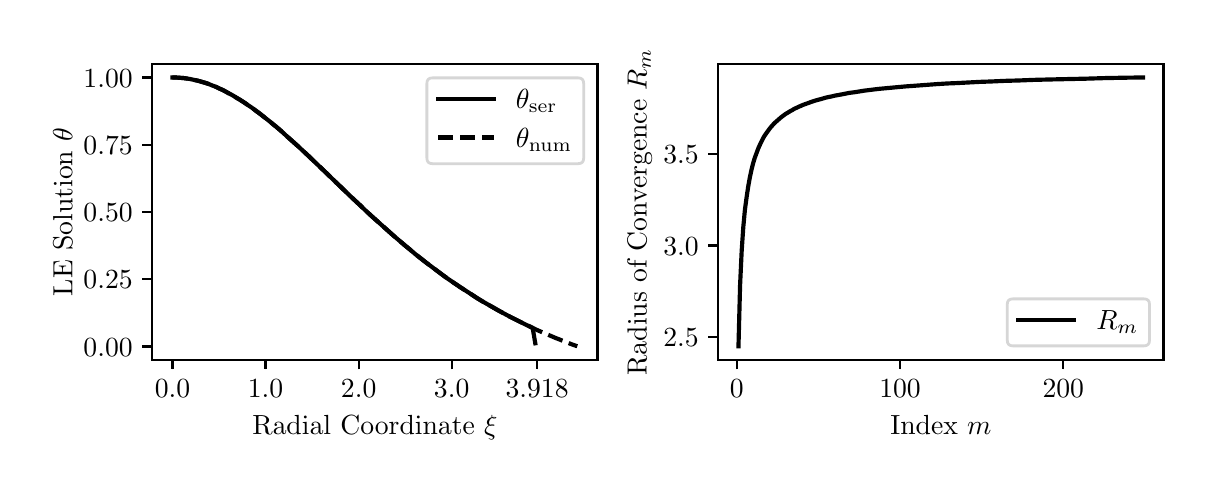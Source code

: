 \begingroup%
\makeatletter%
\begin{pgfpicture}%
\pgfpathrectangle{\pgfpointorigin}{\pgfqpoint{5.779in}{2.16in}}%
\pgfusepath{use as bounding box, clip}%
\begin{pgfscope}%
\pgfsetbuttcap%
\pgfsetmiterjoin%
\definecolor{currentfill}{rgb}{1.0,1.0,1.0}%
\pgfsetfillcolor{currentfill}%
\pgfsetlinewidth{0.0pt}%
\definecolor{currentstroke}{rgb}{1.0,1.0,1.0}%
\pgfsetstrokecolor{currentstroke}%
\pgfsetdash{}{0pt}%
\pgfpathmoveto{\pgfqpoint{0.0in}{-0.0in}}%
\pgfpathlineto{\pgfqpoint{5.779in}{-0.0in}}%
\pgfpathlineto{\pgfqpoint{5.779in}{2.16in}}%
\pgfpathlineto{\pgfqpoint{0.0in}{2.16in}}%
\pgfpathclose%
\pgfusepath{fill}%
\end{pgfscope}%
\begin{pgfscope}%
\pgfsetbuttcap%
\pgfsetmiterjoin%
\definecolor{currentfill}{rgb}{1.0,1.0,1.0}%
\pgfsetfillcolor{currentfill}%
\pgfsetlinewidth{0.0pt}%
\definecolor{currentstroke}{rgb}{0.0,0.0,0.0}%
\pgfsetstrokecolor{currentstroke}%
\pgfsetstrokeopacity{0.0}%
\pgfsetdash{}{0pt}%
\pgfpathmoveto{\pgfqpoint{0.623in}{0.5in}}%
\pgfpathlineto{\pgfqpoint{2.849in}{0.5in}}%
\pgfpathlineto{\pgfqpoint{2.849in}{1.978in}}%
\pgfpathlineto{\pgfqpoint{0.623in}{1.978in}}%
\pgfpathclose%
\pgfusepath{fill}%
\end{pgfscope}%
\begin{pgfscope}%
\pgfsetbuttcap%
\pgfsetroundjoin%
\definecolor{currentfill}{rgb}{0.0,0.0,0.0}%
\pgfsetfillcolor{currentfill}%
\pgfsetlinewidth{0.803pt}%
\definecolor{currentstroke}{rgb}{0.0,0.0,0.0}%
\pgfsetstrokecolor{currentstroke}%
\pgfsetdash{}{0pt}%
\pgfsys@defobject{currentmarker}{\pgfqpoint{0.0in}{-0.049in}}{\pgfqpoint{0.0in}{0.0in}}{%
\pgfpathmoveto{\pgfqpoint{0.0in}{0.0in}}%
\pgfpathlineto{\pgfqpoint{0.0in}{-0.049in}}%
\pgfusepath{stroke,fill}%
}%
\begin{pgfscope}%
\pgfsys@transformshift{0.724in}{0.5in}%
\pgfsys@useobject{currentmarker}{}%
\end{pgfscope}%
\end{pgfscope}%
\begin{pgfscope}%
\definecolor{textcolor}{rgb}{0.0,0.0,0.0}%
\pgfsetstrokecolor{textcolor}%
\pgfsetfillcolor{textcolor}%
\pgftext[x=0.724in,y=0.402in,,top]{\color{textcolor}\rmfamily\fontsize{10.0}{12.0}\selectfont 0.0}%
\end{pgfscope}%
\begin{pgfscope}%
\pgfsetbuttcap%
\pgfsetroundjoin%
\definecolor{currentfill}{rgb}{0.0,0.0,0.0}%
\pgfsetfillcolor{currentfill}%
\pgfsetlinewidth{0.803pt}%
\definecolor{currentstroke}{rgb}{0.0,0.0,0.0}%
\pgfsetstrokecolor{currentstroke}%
\pgfsetdash{}{0pt}%
\pgfsys@defobject{currentmarker}{\pgfqpoint{0.0in}{-0.049in}}{\pgfqpoint{0.0in}{0.0in}}{%
\pgfpathmoveto{\pgfqpoint{0.0in}{0.0in}}%
\pgfpathlineto{\pgfqpoint{0.0in}{-0.049in}}%
\pgfusepath{stroke,fill}%
}%
\begin{pgfscope}%
\pgfsys@transformshift{1.189in}{0.5in}%
\pgfsys@useobject{currentmarker}{}%
\end{pgfscope}%
\end{pgfscope}%
\begin{pgfscope}%
\definecolor{textcolor}{rgb}{0.0,0.0,0.0}%
\pgfsetstrokecolor{textcolor}%
\pgfsetfillcolor{textcolor}%
\pgftext[x=1.189in,y=0.402in,,top]{\color{textcolor}\rmfamily\fontsize{10.0}{12.0}\selectfont 1.0}%
\end{pgfscope}%
\begin{pgfscope}%
\pgfsetbuttcap%
\pgfsetroundjoin%
\definecolor{currentfill}{rgb}{0.0,0.0,0.0}%
\pgfsetfillcolor{currentfill}%
\pgfsetlinewidth{0.803pt}%
\definecolor{currentstroke}{rgb}{0.0,0.0,0.0}%
\pgfsetstrokecolor{currentstroke}%
\pgfsetdash{}{0pt}%
\pgfsys@defobject{currentmarker}{\pgfqpoint{0.0in}{-0.049in}}{\pgfqpoint{0.0in}{0.0in}}{%
\pgfpathmoveto{\pgfqpoint{0.0in}{0.0in}}%
\pgfpathlineto{\pgfqpoint{0.0in}{-0.049in}}%
\pgfusepath{stroke,fill}%
}%
\begin{pgfscope}%
\pgfsys@transformshift{1.655in}{0.5in}%
\pgfsys@useobject{currentmarker}{}%
\end{pgfscope}%
\end{pgfscope}%
\begin{pgfscope}%
\definecolor{textcolor}{rgb}{0.0,0.0,0.0}%
\pgfsetstrokecolor{textcolor}%
\pgfsetfillcolor{textcolor}%
\pgftext[x=1.655in,y=0.402in,,top]{\color{textcolor}\rmfamily\fontsize{10.0}{12.0}\selectfont 2.0}%
\end{pgfscope}%
\begin{pgfscope}%
\pgfsetbuttcap%
\pgfsetroundjoin%
\definecolor{currentfill}{rgb}{0.0,0.0,0.0}%
\pgfsetfillcolor{currentfill}%
\pgfsetlinewidth{0.803pt}%
\definecolor{currentstroke}{rgb}{0.0,0.0,0.0}%
\pgfsetstrokecolor{currentstroke}%
\pgfsetdash{}{0pt}%
\pgfsys@defobject{currentmarker}{\pgfqpoint{0.0in}{-0.049in}}{\pgfqpoint{0.0in}{0.0in}}{%
\pgfpathmoveto{\pgfqpoint{0.0in}{0.0in}}%
\pgfpathlineto{\pgfqpoint{0.0in}{-0.049in}}%
\pgfusepath{stroke,fill}%
}%
\begin{pgfscope}%
\pgfsys@transformshift{2.12in}{0.5in}%
\pgfsys@useobject{currentmarker}{}%
\end{pgfscope}%
\end{pgfscope}%
\begin{pgfscope}%
\definecolor{textcolor}{rgb}{0.0,0.0,0.0}%
\pgfsetstrokecolor{textcolor}%
\pgfsetfillcolor{textcolor}%
\pgftext[x=2.12in,y=0.402in,,top]{\color{textcolor}\rmfamily\fontsize{10.0}{12.0}\selectfont 3.0}%
\end{pgfscope}%
\begin{pgfscope}%
\pgfsetbuttcap%
\pgfsetroundjoin%
\definecolor{currentfill}{rgb}{0.0,0.0,0.0}%
\pgfsetfillcolor{currentfill}%
\pgfsetlinewidth{0.803pt}%
\definecolor{currentstroke}{rgb}{0.0,0.0,0.0}%
\pgfsetstrokecolor{currentstroke}%
\pgfsetdash{}{0pt}%
\pgfsys@defobject{currentmarker}{\pgfqpoint{0.0in}{-0.049in}}{\pgfqpoint{0.0in}{0.0in}}{%
\pgfpathmoveto{\pgfqpoint{0.0in}{0.0in}}%
\pgfpathlineto{\pgfqpoint{0.0in}{-0.049in}}%
\pgfusepath{stroke,fill}%
}%
\begin{pgfscope}%
\pgfsys@transformshift{2.547in}{0.5in}%
\pgfsys@useobject{currentmarker}{}%
\end{pgfscope}%
\end{pgfscope}%
\begin{pgfscope}%
\definecolor{textcolor}{rgb}{0.0,0.0,0.0}%
\pgfsetstrokecolor{textcolor}%
\pgfsetfillcolor{textcolor}%
\pgftext[x=2.547in,y=0.402in,,top]{\color{textcolor}\rmfamily\fontsize{10.0}{12.0}\selectfont 3.918}%
\end{pgfscope}%
\begin{pgfscope}%
\definecolor{textcolor}{rgb}{0.0,0.0,0.0}%
\pgfsetstrokecolor{textcolor}%
\pgfsetfillcolor{textcolor}%
\pgftext[x=1.736in,y=0.223in,,top]{\color{textcolor}\rmfamily\fontsize{10.0}{12.0}\selectfont Radial Coordinate \(\displaystyle \xi\)}%
\end{pgfscope}%
\begin{pgfscope}%
\pgfsetbuttcap%
\pgfsetroundjoin%
\definecolor{currentfill}{rgb}{0.0,0.0,0.0}%
\pgfsetfillcolor{currentfill}%
\pgfsetlinewidth{0.803pt}%
\definecolor{currentstroke}{rgb}{0.0,0.0,0.0}%
\pgfsetstrokecolor{currentstroke}%
\pgfsetdash{}{0pt}%
\pgfsys@defobject{currentmarker}{\pgfqpoint{-0.049in}{0.0in}}{\pgfqpoint{-0.0in}{0.0in}}{%
\pgfpathmoveto{\pgfqpoint{-0.0in}{0.0in}}%
\pgfpathlineto{\pgfqpoint{-0.049in}{0.0in}}%
\pgfusepath{stroke,fill}%
}%
\begin{pgfscope}%
\pgfsys@transformshift{0.623in}{0.566in}%
\pgfsys@useobject{currentmarker}{}%
\end{pgfscope}%
\end{pgfscope}%
\begin{pgfscope}%
\definecolor{textcolor}{rgb}{0.0,0.0,0.0}%
\pgfsetstrokecolor{textcolor}%
\pgfsetfillcolor{textcolor}%
\pgftext[x=0.279in, y=0.518in, left, base]{\color{textcolor}\rmfamily\fontsize{10.0}{12.0}\selectfont \(\displaystyle {0.00}\)}%
\end{pgfscope}%
\begin{pgfscope}%
\pgfsetbuttcap%
\pgfsetroundjoin%
\definecolor{currentfill}{rgb}{0.0,0.0,0.0}%
\pgfsetfillcolor{currentfill}%
\pgfsetlinewidth{0.803pt}%
\definecolor{currentstroke}{rgb}{0.0,0.0,0.0}%
\pgfsetstrokecolor{currentstroke}%
\pgfsetdash{}{0pt}%
\pgfsys@defobject{currentmarker}{\pgfqpoint{-0.049in}{0.0in}}{\pgfqpoint{-0.0in}{0.0in}}{%
\pgfpathmoveto{\pgfqpoint{-0.0in}{0.0in}}%
\pgfpathlineto{\pgfqpoint{-0.049in}{0.0in}}%
\pgfusepath{stroke,fill}%
}%
\begin{pgfscope}%
\pgfsys@transformshift{0.623in}{0.903in}%
\pgfsys@useobject{currentmarker}{}%
\end{pgfscope}%
\end{pgfscope}%
\begin{pgfscope}%
\definecolor{textcolor}{rgb}{0.0,0.0,0.0}%
\pgfsetstrokecolor{textcolor}%
\pgfsetfillcolor{textcolor}%
\pgftext[x=0.279in, y=0.854in, left, base]{\color{textcolor}\rmfamily\fontsize{10.0}{12.0}\selectfont \(\displaystyle {0.25}\)}%
\end{pgfscope}%
\begin{pgfscope}%
\pgfsetbuttcap%
\pgfsetroundjoin%
\definecolor{currentfill}{rgb}{0.0,0.0,0.0}%
\pgfsetfillcolor{currentfill}%
\pgfsetlinewidth{0.803pt}%
\definecolor{currentstroke}{rgb}{0.0,0.0,0.0}%
\pgfsetstrokecolor{currentstroke}%
\pgfsetdash{}{0pt}%
\pgfsys@defobject{currentmarker}{\pgfqpoint{-0.049in}{0.0in}}{\pgfqpoint{-0.0in}{0.0in}}{%
\pgfpathmoveto{\pgfqpoint{-0.0in}{0.0in}}%
\pgfpathlineto{\pgfqpoint{-0.049in}{0.0in}}%
\pgfusepath{stroke,fill}%
}%
\begin{pgfscope}%
\pgfsys@transformshift{0.623in}{1.239in}%
\pgfsys@useobject{currentmarker}{}%
\end{pgfscope}%
\end{pgfscope}%
\begin{pgfscope}%
\definecolor{textcolor}{rgb}{0.0,0.0,0.0}%
\pgfsetstrokecolor{textcolor}%
\pgfsetfillcolor{textcolor}%
\pgftext[x=0.279in, y=1.191in, left, base]{\color{textcolor}\rmfamily\fontsize{10.0}{12.0}\selectfont \(\displaystyle {0.50}\)}%
\end{pgfscope}%
\begin{pgfscope}%
\pgfsetbuttcap%
\pgfsetroundjoin%
\definecolor{currentfill}{rgb}{0.0,0.0,0.0}%
\pgfsetfillcolor{currentfill}%
\pgfsetlinewidth{0.803pt}%
\definecolor{currentstroke}{rgb}{0.0,0.0,0.0}%
\pgfsetstrokecolor{currentstroke}%
\pgfsetdash{}{0pt}%
\pgfsys@defobject{currentmarker}{\pgfqpoint{-0.049in}{0.0in}}{\pgfqpoint{-0.0in}{0.0in}}{%
\pgfpathmoveto{\pgfqpoint{-0.0in}{0.0in}}%
\pgfpathlineto{\pgfqpoint{-0.049in}{0.0in}}%
\pgfusepath{stroke,fill}%
}%
\begin{pgfscope}%
\pgfsys@transformshift{0.623in}{1.575in}%
\pgfsys@useobject{currentmarker}{}%
\end{pgfscope}%
\end{pgfscope}%
\begin{pgfscope}%
\definecolor{textcolor}{rgb}{0.0,0.0,0.0}%
\pgfsetstrokecolor{textcolor}%
\pgfsetfillcolor{textcolor}%
\pgftext[x=0.279in, y=1.527in, left, base]{\color{textcolor}\rmfamily\fontsize{10.0}{12.0}\selectfont \(\displaystyle {0.75}\)}%
\end{pgfscope}%
\begin{pgfscope}%
\pgfsetbuttcap%
\pgfsetroundjoin%
\definecolor{currentfill}{rgb}{0.0,0.0,0.0}%
\pgfsetfillcolor{currentfill}%
\pgfsetlinewidth{0.803pt}%
\definecolor{currentstroke}{rgb}{0.0,0.0,0.0}%
\pgfsetstrokecolor{currentstroke}%
\pgfsetdash{}{0pt}%
\pgfsys@defobject{currentmarker}{\pgfqpoint{-0.049in}{0.0in}}{\pgfqpoint{-0.0in}{0.0in}}{%
\pgfpathmoveto{\pgfqpoint{-0.0in}{0.0in}}%
\pgfpathlineto{\pgfqpoint{-0.049in}{0.0in}}%
\pgfusepath{stroke,fill}%
}%
\begin{pgfscope}%
\pgfsys@transformshift{0.623in}{1.911in}%
\pgfsys@useobject{currentmarker}{}%
\end{pgfscope}%
\end{pgfscope}%
\begin{pgfscope}%
\definecolor{textcolor}{rgb}{0.0,0.0,0.0}%
\pgfsetstrokecolor{textcolor}%
\pgfsetfillcolor{textcolor}%
\pgftext[x=0.279in, y=1.863in, left, base]{\color{textcolor}\rmfamily\fontsize{10.0}{12.0}\selectfont \(\displaystyle {1.00}\)}%
\end{pgfscope}%
\begin{pgfscope}%
\definecolor{textcolor}{rgb}{0.0,0.0,0.0}%
\pgfsetstrokecolor{textcolor}%
\pgfsetfillcolor{textcolor}%
\pgftext[x=0.223in,y=1.239in,,bottom,rotate=90.0]{\color{textcolor}\rmfamily\fontsize{10.0}{12.0}\selectfont LE Solution \(\displaystyle \theta\)}%
\end{pgfscope}%
\begin{pgfscope}%
\pgfpathrectangle{\pgfqpoint{0.623in}{0.5in}}{\pgfqpoint{2.226in}{1.479in}}%
\pgfusepath{clip}%
\pgfsetrectcap%
\pgfsetroundjoin%
\pgfsetlinewidth{1.506pt}%
\definecolor{currentstroke}{rgb}{0.0,0.0,0.0}%
\pgfsetstrokecolor{currentstroke}%
\pgfsetdash{}{0pt}%
\pgfpathmoveto{\pgfqpoint{0.724in}{1.911in}}%
\pgfpathlineto{\pgfqpoint{0.738in}{1.911in}}%
\pgfpathlineto{\pgfqpoint{0.752in}{1.91in}}%
\pgfpathlineto{\pgfqpoint{0.766in}{1.909in}}%
\pgfpathlineto{\pgfqpoint{0.78in}{1.908in}}%
\pgfpathlineto{\pgfqpoint{0.794in}{1.906in}}%
\pgfpathlineto{\pgfqpoint{0.808in}{1.904in}}%
\pgfpathlineto{\pgfqpoint{0.822in}{1.901in}}%
\pgfpathlineto{\pgfqpoint{0.836in}{1.898in}}%
\pgfpathlineto{\pgfqpoint{0.85in}{1.895in}}%
\pgfpathlineto{\pgfqpoint{0.864in}{1.891in}}%
\pgfpathlineto{\pgfqpoint{0.878in}{1.887in}}%
\pgfpathlineto{\pgfqpoint{0.892in}{1.883in}}%
\pgfpathlineto{\pgfqpoint{0.906in}{1.878in}}%
\pgfpathlineto{\pgfqpoint{0.92in}{1.872in}}%
\pgfpathlineto{\pgfqpoint{0.934in}{1.867in}}%
\pgfpathlineto{\pgfqpoint{0.948in}{1.861in}}%
\pgfpathlineto{\pgfqpoint{0.962in}{1.854in}}%
\pgfpathlineto{\pgfqpoint{0.976in}{1.848in}}%
\pgfpathlineto{\pgfqpoint{0.989in}{1.841in}}%
\pgfpathlineto{\pgfqpoint{1.003in}{1.833in}}%
\pgfpathlineto{\pgfqpoint{1.017in}{1.826in}}%
\pgfpathlineto{\pgfqpoint{1.031in}{1.818in}}%
\pgfpathlineto{\pgfqpoint{1.045in}{1.809in}}%
\pgfpathlineto{\pgfqpoint{1.059in}{1.801in}}%
\pgfpathlineto{\pgfqpoint{1.073in}{1.792in}}%
\pgfpathlineto{\pgfqpoint{1.087in}{1.783in}}%
\pgfpathlineto{\pgfqpoint{1.101in}{1.773in}}%
\pgfpathlineto{\pgfqpoint{1.115in}{1.764in}}%
\pgfpathlineto{\pgfqpoint{1.129in}{1.754in}}%
\pgfpathlineto{\pgfqpoint{1.143in}{1.743in}}%
\pgfpathlineto{\pgfqpoint{1.157in}{1.733in}}%
\pgfpathlineto{\pgfqpoint{1.171in}{1.722in}}%
\pgfpathlineto{\pgfqpoint{1.185in}{1.711in}}%
\pgfpathlineto{\pgfqpoint{1.199in}{1.7in}}%
\pgfpathlineto{\pgfqpoint{1.213in}{1.689in}}%
\pgfpathlineto{\pgfqpoint{1.227in}{1.677in}}%
\pgfpathlineto{\pgfqpoint{1.241in}{1.666in}}%
\pgfpathlineto{\pgfqpoint{1.255in}{1.654in}}%
\pgfpathlineto{\pgfqpoint{1.269in}{1.642in}}%
\pgfpathlineto{\pgfqpoint{1.296in}{1.617in}}%
\pgfpathlineto{\pgfqpoint{1.324in}{1.592in}}%
\pgfpathlineto{\pgfqpoint{1.352in}{1.567in}}%
\pgfpathlineto{\pgfqpoint{1.38in}{1.541in}}%
\pgfpathlineto{\pgfqpoint{1.408in}{1.515in}}%
\pgfpathlineto{\pgfqpoint{1.436in}{1.488in}}%
\pgfpathlineto{\pgfqpoint{1.478in}{1.448in}}%
\pgfpathlineto{\pgfqpoint{1.617in}{1.314in}}%
\pgfpathlineto{\pgfqpoint{1.659in}{1.275in}}%
\pgfpathlineto{\pgfqpoint{1.687in}{1.248in}}%
\pgfpathlineto{\pgfqpoint{1.715in}{1.222in}}%
\pgfpathlineto{\pgfqpoint{1.743in}{1.197in}}%
\pgfpathlineto{\pgfqpoint{1.771in}{1.172in}}%
\pgfpathlineto{\pgfqpoint{1.799in}{1.147in}}%
\pgfpathlineto{\pgfqpoint{1.827in}{1.122in}}%
\pgfpathlineto{\pgfqpoint{1.855in}{1.098in}}%
\pgfpathlineto{\pgfqpoint{1.883in}{1.074in}}%
\pgfpathlineto{\pgfqpoint{1.911in}{1.051in}}%
\pgfpathlineto{\pgfqpoint{1.938in}{1.028in}}%
\pgfpathlineto{\pgfqpoint{1.966in}{1.006in}}%
\pgfpathlineto{\pgfqpoint{1.994in}{0.984in}}%
\pgfpathlineto{\pgfqpoint{2.022in}{0.963in}}%
\pgfpathlineto{\pgfqpoint{2.05in}{0.942in}}%
\pgfpathlineto{\pgfqpoint{2.078in}{0.921in}}%
\pgfpathlineto{\pgfqpoint{2.106in}{0.901in}}%
\pgfpathlineto{\pgfqpoint{2.134in}{0.882in}}%
\pgfpathlineto{\pgfqpoint{2.162in}{0.863in}}%
\pgfpathlineto{\pgfqpoint{2.19in}{0.845in}}%
\pgfpathlineto{\pgfqpoint{2.218in}{0.827in}}%
\pgfpathlineto{\pgfqpoint{2.245in}{0.809in}}%
\pgfpathlineto{\pgfqpoint{2.273in}{0.792in}}%
\pgfpathlineto{\pgfqpoint{2.301in}{0.776in}}%
\pgfpathlineto{\pgfqpoint{2.329in}{0.76in}}%
\pgfpathlineto{\pgfqpoint{2.357in}{0.744in}}%
\pgfpathlineto{\pgfqpoint{2.385in}{0.729in}}%
\pgfpathlineto{\pgfqpoint{2.413in}{0.714in}}%
\pgfpathlineto{\pgfqpoint{2.441in}{0.7in}}%
\pgfpathlineto{\pgfqpoint{2.469in}{0.686in}}%
\pgfpathlineto{\pgfqpoint{2.497in}{0.672in}}%
\pgfpathlineto{\pgfqpoint{2.511in}{0.666in}}%
\pgfpathlineto{\pgfqpoint{2.525in}{0.658in}}%
\pgfpathlineto{\pgfqpoint{2.538in}{0.582in}}%
\pgfpathlineto{\pgfqpoint{2.538in}{0.582in}}%
\pgfusepath{stroke}%
\end{pgfscope}%
\begin{pgfscope}%
\pgfpathrectangle{\pgfqpoint{0.623in}{0.5in}}{\pgfqpoint{2.226in}{1.479in}}%
\pgfusepath{clip}%
\pgfsetbuttcap%
\pgfsetroundjoin%
\pgfsetlinewidth{1.506pt}%
\definecolor{currentstroke}{rgb}{0.0,0.0,0.0}%
\pgfsetstrokecolor{currentstroke}%
\pgfsetdash{{5.55pt}{2.4pt}}{0.0pt}%
\pgfpathmoveto{\pgfqpoint{0.724in}{1.911in}}%
\pgfpathlineto{\pgfqpoint{0.738in}{1.911in}}%
\pgfpathlineto{\pgfqpoint{0.752in}{1.91in}}%
\pgfpathlineto{\pgfqpoint{0.766in}{1.909in}}%
\pgfpathlineto{\pgfqpoint{0.78in}{1.908in}}%
\pgfpathlineto{\pgfqpoint{0.794in}{1.906in}}%
\pgfpathlineto{\pgfqpoint{0.808in}{1.904in}}%
\pgfpathlineto{\pgfqpoint{0.822in}{1.901in}}%
\pgfpathlineto{\pgfqpoint{0.836in}{1.898in}}%
\pgfpathlineto{\pgfqpoint{0.85in}{1.895in}}%
\pgfpathlineto{\pgfqpoint{0.864in}{1.891in}}%
\pgfpathlineto{\pgfqpoint{0.878in}{1.887in}}%
\pgfpathlineto{\pgfqpoint{0.892in}{1.883in}}%
\pgfpathlineto{\pgfqpoint{0.906in}{1.878in}}%
\pgfpathlineto{\pgfqpoint{0.92in}{1.872in}}%
\pgfpathlineto{\pgfqpoint{0.934in}{1.867in}}%
\pgfpathlineto{\pgfqpoint{0.948in}{1.861in}}%
\pgfpathlineto{\pgfqpoint{0.962in}{1.854in}}%
\pgfpathlineto{\pgfqpoint{0.976in}{1.848in}}%
\pgfpathlineto{\pgfqpoint{0.989in}{1.841in}}%
\pgfpathlineto{\pgfqpoint{1.003in}{1.833in}}%
\pgfpathlineto{\pgfqpoint{1.017in}{1.826in}}%
\pgfpathlineto{\pgfqpoint{1.031in}{1.818in}}%
\pgfpathlineto{\pgfqpoint{1.045in}{1.809in}}%
\pgfpathlineto{\pgfqpoint{1.059in}{1.801in}}%
\pgfpathlineto{\pgfqpoint{1.073in}{1.792in}}%
\pgfpathlineto{\pgfqpoint{1.087in}{1.783in}}%
\pgfpathlineto{\pgfqpoint{1.101in}{1.773in}}%
\pgfpathlineto{\pgfqpoint{1.115in}{1.764in}}%
\pgfpathlineto{\pgfqpoint{1.129in}{1.754in}}%
\pgfpathlineto{\pgfqpoint{1.143in}{1.743in}}%
\pgfpathlineto{\pgfqpoint{1.157in}{1.733in}}%
\pgfpathlineto{\pgfqpoint{1.171in}{1.722in}}%
\pgfpathlineto{\pgfqpoint{1.185in}{1.711in}}%
\pgfpathlineto{\pgfqpoint{1.199in}{1.7in}}%
\pgfpathlineto{\pgfqpoint{1.213in}{1.689in}}%
\pgfpathlineto{\pgfqpoint{1.227in}{1.677in}}%
\pgfpathlineto{\pgfqpoint{1.241in}{1.666in}}%
\pgfpathlineto{\pgfqpoint{1.255in}{1.654in}}%
\pgfpathlineto{\pgfqpoint{1.269in}{1.642in}}%
\pgfpathlineto{\pgfqpoint{1.296in}{1.617in}}%
\pgfpathlineto{\pgfqpoint{1.324in}{1.592in}}%
\pgfpathlineto{\pgfqpoint{1.352in}{1.567in}}%
\pgfpathlineto{\pgfqpoint{1.38in}{1.541in}}%
\pgfpathlineto{\pgfqpoint{1.408in}{1.515in}}%
\pgfpathlineto{\pgfqpoint{1.436in}{1.488in}}%
\pgfpathlineto{\pgfqpoint{1.478in}{1.448in}}%
\pgfpathlineto{\pgfqpoint{1.617in}{1.314in}}%
\pgfpathlineto{\pgfqpoint{1.659in}{1.275in}}%
\pgfpathlineto{\pgfqpoint{1.687in}{1.248in}}%
\pgfpathlineto{\pgfqpoint{1.715in}{1.222in}}%
\pgfpathlineto{\pgfqpoint{1.743in}{1.197in}}%
\pgfpathlineto{\pgfqpoint{1.771in}{1.172in}}%
\pgfpathlineto{\pgfqpoint{1.799in}{1.147in}}%
\pgfpathlineto{\pgfqpoint{1.827in}{1.122in}}%
\pgfpathlineto{\pgfqpoint{1.855in}{1.098in}}%
\pgfpathlineto{\pgfqpoint{1.883in}{1.074in}}%
\pgfpathlineto{\pgfqpoint{1.911in}{1.051in}}%
\pgfpathlineto{\pgfqpoint{1.938in}{1.028in}}%
\pgfpathlineto{\pgfqpoint{1.966in}{1.006in}}%
\pgfpathlineto{\pgfqpoint{1.994in}{0.984in}}%
\pgfpathlineto{\pgfqpoint{2.022in}{0.963in}}%
\pgfpathlineto{\pgfqpoint{2.05in}{0.942in}}%
\pgfpathlineto{\pgfqpoint{2.078in}{0.921in}}%
\pgfpathlineto{\pgfqpoint{2.106in}{0.901in}}%
\pgfpathlineto{\pgfqpoint{2.134in}{0.882in}}%
\pgfpathlineto{\pgfqpoint{2.162in}{0.863in}}%
\pgfpathlineto{\pgfqpoint{2.19in}{0.845in}}%
\pgfpathlineto{\pgfqpoint{2.218in}{0.827in}}%
\pgfpathlineto{\pgfqpoint{2.245in}{0.809in}}%
\pgfpathlineto{\pgfqpoint{2.273in}{0.792in}}%
\pgfpathlineto{\pgfqpoint{2.301in}{0.776in}}%
\pgfpathlineto{\pgfqpoint{2.329in}{0.76in}}%
\pgfpathlineto{\pgfqpoint{2.357in}{0.744in}}%
\pgfpathlineto{\pgfqpoint{2.385in}{0.729in}}%
\pgfpathlineto{\pgfqpoint{2.413in}{0.714in}}%
\pgfpathlineto{\pgfqpoint{2.441in}{0.7in}}%
\pgfpathlineto{\pgfqpoint{2.469in}{0.686in}}%
\pgfpathlineto{\pgfqpoint{2.497in}{0.672in}}%
\pgfpathlineto{\pgfqpoint{2.525in}{0.659in}}%
\pgfpathlineto{\pgfqpoint{2.552in}{0.646in}}%
\pgfpathlineto{\pgfqpoint{2.58in}{0.634in}}%
\pgfpathlineto{\pgfqpoint{2.608in}{0.622in}}%
\pgfpathlineto{\pgfqpoint{2.636in}{0.61in}}%
\pgfpathlineto{\pgfqpoint{2.664in}{0.599in}}%
\pgfpathlineto{\pgfqpoint{2.692in}{0.588in}}%
\pgfpathlineto{\pgfqpoint{2.72in}{0.577in}}%
\pgfpathlineto{\pgfqpoint{2.748in}{0.567in}}%
\pgfpathlineto{\pgfqpoint{2.748in}{0.567in}}%
\pgfusepath{stroke}%
\end{pgfscope}%
\begin{pgfscope}%
\pgfsetrectcap%
\pgfsetmiterjoin%
\pgfsetlinewidth{0.803pt}%
\definecolor{currentstroke}{rgb}{0.0,0.0,0.0}%
\pgfsetstrokecolor{currentstroke}%
\pgfsetdash{}{0pt}%
\pgfpathmoveto{\pgfqpoint{0.623in}{0.5in}}%
\pgfpathlineto{\pgfqpoint{0.623in}{1.978in}}%
\pgfusepath{stroke}%
\end{pgfscope}%
\begin{pgfscope}%
\pgfsetrectcap%
\pgfsetmiterjoin%
\pgfsetlinewidth{0.803pt}%
\definecolor{currentstroke}{rgb}{0.0,0.0,0.0}%
\pgfsetstrokecolor{currentstroke}%
\pgfsetdash{}{0pt}%
\pgfpathmoveto{\pgfqpoint{2.849in}{0.5in}}%
\pgfpathlineto{\pgfqpoint{2.849in}{1.978in}}%
\pgfusepath{stroke}%
\end{pgfscope}%
\begin{pgfscope}%
\pgfsetrectcap%
\pgfsetmiterjoin%
\pgfsetlinewidth{0.803pt}%
\definecolor{currentstroke}{rgb}{0.0,0.0,0.0}%
\pgfsetstrokecolor{currentstroke}%
\pgfsetdash{}{0pt}%
\pgfpathmoveto{\pgfqpoint{0.623in}{0.5in}}%
\pgfpathlineto{\pgfqpoint{2.849in}{0.5in}}%
\pgfusepath{stroke}%
\end{pgfscope}%
\begin{pgfscope}%
\pgfsetrectcap%
\pgfsetmiterjoin%
\pgfsetlinewidth{0.803pt}%
\definecolor{currentstroke}{rgb}{0.0,0.0,0.0}%
\pgfsetstrokecolor{currentstroke}%
\pgfsetdash{}{0pt}%
\pgfpathmoveto{\pgfqpoint{0.623in}{1.978in}}%
\pgfpathlineto{\pgfqpoint{2.849in}{1.978in}}%
\pgfusepath{stroke}%
\end{pgfscope}%
\begin{pgfscope}%
\pgfsetbuttcap%
\pgfsetmiterjoin%
\definecolor{currentfill}{rgb}{1.0,1.0,1.0}%
\pgfsetfillcolor{currentfill}%
\pgfsetfillopacity{0.8}%
\pgfsetlinewidth{1.004pt}%
\definecolor{currentstroke}{rgb}{0.8,0.8,0.8}%
\pgfsetstrokecolor{currentstroke}%
\pgfsetstrokeopacity{0.8}%
\pgfsetdash{}{0pt}%
\pgfpathmoveto{\pgfqpoint{2.024in}{1.48in}}%
\pgfpathlineto{\pgfqpoint{2.752in}{1.48in}}%
\pgfpathquadraticcurveto{\pgfqpoint{2.78in}{1.48in}}{\pgfqpoint{2.78in}{1.508in}}%
\pgfpathlineto{\pgfqpoint{2.78in}{1.881in}}%
\pgfpathquadraticcurveto{\pgfqpoint{2.78in}{1.909in}}{\pgfqpoint{2.752in}{1.909in}}%
\pgfpathlineto{\pgfqpoint{2.024in}{1.909in}}%
\pgfpathquadraticcurveto{\pgfqpoint{1.996in}{1.909in}}{\pgfqpoint{1.996in}{1.881in}}%
\pgfpathlineto{\pgfqpoint{1.996in}{1.508in}}%
\pgfpathquadraticcurveto{\pgfqpoint{1.996in}{1.48in}}{\pgfqpoint{2.024in}{1.48in}}%
\pgfpathclose%
\pgfusepath{stroke,fill}%
\end{pgfscope}%
\begin{pgfscope}%
\pgfsetrectcap%
\pgfsetroundjoin%
\pgfsetlinewidth{1.506pt}%
\definecolor{currentstroke}{rgb}{0.0,0.0,0.0}%
\pgfsetstrokecolor{currentstroke}%
\pgfsetdash{}{0pt}%
\pgfpathmoveto{\pgfqpoint{2.052in}{1.805in}}%
\pgfpathlineto{\pgfqpoint{2.33in}{1.805in}}%
\pgfusepath{stroke}%
\end{pgfscope}%
\begin{pgfscope}%
\definecolor{textcolor}{rgb}{0.0,0.0,0.0}%
\pgfsetstrokecolor{textcolor}%
\pgfsetfillcolor{textcolor}%
\pgftext[x=2.441in,y=1.756in,left,base]{\color{textcolor}\rmfamily\fontsize{10.0}{12.0}\selectfont \(\displaystyle \theta_{\mathrm{ser}}\)}%
\end{pgfscope}%
\begin{pgfscope}%
\pgfsetbuttcap%
\pgfsetroundjoin%
\pgfsetlinewidth{1.506pt}%
\definecolor{currentstroke}{rgb}{0.0,0.0,0.0}%
\pgfsetstrokecolor{currentstroke}%
\pgfsetdash{{5.55pt}{2.4pt}}{0.0pt}%
\pgfpathmoveto{\pgfqpoint{2.052in}{1.611in}}%
\pgfpathlineto{\pgfqpoint{2.33in}{1.611in}}%
\pgfusepath{stroke}%
\end{pgfscope}%
\begin{pgfscope}%
\definecolor{textcolor}{rgb}{0.0,0.0,0.0}%
\pgfsetstrokecolor{textcolor}%
\pgfsetfillcolor{textcolor}%
\pgftext[x=2.441in,y=1.563in,left,base]{\color{textcolor}\rmfamily\fontsize{10.0}{12.0}\selectfont \(\displaystyle \theta_{\mathrm{num}}\)}%
\end{pgfscope}%
\begin{pgfscope}%
\pgfsetbuttcap%
\pgfsetmiterjoin%
\definecolor{currentfill}{rgb}{1.0,1.0,1.0}%
\pgfsetfillcolor{currentfill}%
\pgfsetlinewidth{0.0pt}%
\definecolor{currentstroke}{rgb}{0.0,0.0,0.0}%
\pgfsetstrokecolor{currentstroke}%
\pgfsetstrokeopacity{0.0}%
\pgfsetdash{}{0pt}%
\pgfpathmoveto{\pgfqpoint{3.453in}{0.5in}}%
\pgfpathlineto{\pgfqpoint{5.679in}{0.5in}}%
\pgfpathlineto{\pgfqpoint{5.679in}{1.978in}}%
\pgfpathlineto{\pgfqpoint{3.453in}{1.978in}}%
\pgfpathclose%
\pgfusepath{fill}%
\end{pgfscope}%
\begin{pgfscope}%
\pgfsetbuttcap%
\pgfsetroundjoin%
\definecolor{currentfill}{rgb}{0.0,0.0,0.0}%
\pgfsetfillcolor{currentfill}%
\pgfsetlinewidth{0.803pt}%
\definecolor{currentstroke}{rgb}{0.0,0.0,0.0}%
\pgfsetstrokecolor{currentstroke}%
\pgfsetdash{}{0pt}%
\pgfsys@defobject{currentmarker}{\pgfqpoint{0.0in}{-0.049in}}{\pgfqpoint{0.0in}{0.0in}}{%
\pgfpathmoveto{\pgfqpoint{0.0in}{0.0in}}%
\pgfpathlineto{\pgfqpoint{0.0in}{-0.049in}}%
\pgfusepath{stroke,fill}%
}%
\begin{pgfscope}%
\pgfsys@transformshift{3.546in}{0.5in}%
\pgfsys@useobject{currentmarker}{}%
\end{pgfscope}%
\end{pgfscope}%
\begin{pgfscope}%
\definecolor{textcolor}{rgb}{0.0,0.0,0.0}%
\pgfsetstrokecolor{textcolor}%
\pgfsetfillcolor{textcolor}%
\pgftext[x=3.546in,y=0.402in,,top]{\color{textcolor}\rmfamily\fontsize{10.0}{12.0}\selectfont \(\displaystyle {0}\)}%
\end{pgfscope}%
\begin{pgfscope}%
\pgfsetbuttcap%
\pgfsetroundjoin%
\definecolor{currentfill}{rgb}{0.0,0.0,0.0}%
\pgfsetfillcolor{currentfill}%
\pgfsetlinewidth{0.803pt}%
\definecolor{currentstroke}{rgb}{0.0,0.0,0.0}%
\pgfsetstrokecolor{currentstroke}%
\pgfsetdash{}{0pt}%
\pgfsys@defobject{currentmarker}{\pgfqpoint{0.0in}{-0.049in}}{\pgfqpoint{0.0in}{0.0in}}{%
\pgfpathmoveto{\pgfqpoint{0.0in}{0.0in}}%
\pgfpathlineto{\pgfqpoint{0.0in}{-0.049in}}%
\pgfusepath{stroke,fill}%
}%
\begin{pgfscope}%
\pgfsys@transformshift{4.362in}{0.5in}%
\pgfsys@useobject{currentmarker}{}%
\end{pgfscope}%
\end{pgfscope}%
\begin{pgfscope}%
\definecolor{textcolor}{rgb}{0.0,0.0,0.0}%
\pgfsetstrokecolor{textcolor}%
\pgfsetfillcolor{textcolor}%
\pgftext[x=4.362in,y=0.402in,,top]{\color{textcolor}\rmfamily\fontsize{10.0}{12.0}\selectfont \(\displaystyle {100}\)}%
\end{pgfscope}%
\begin{pgfscope}%
\pgfsetbuttcap%
\pgfsetroundjoin%
\definecolor{currentfill}{rgb}{0.0,0.0,0.0}%
\pgfsetfillcolor{currentfill}%
\pgfsetlinewidth{0.803pt}%
\definecolor{currentstroke}{rgb}{0.0,0.0,0.0}%
\pgfsetstrokecolor{currentstroke}%
\pgfsetdash{}{0pt}%
\pgfsys@defobject{currentmarker}{\pgfqpoint{0.0in}{-0.049in}}{\pgfqpoint{0.0in}{0.0in}}{%
\pgfpathmoveto{\pgfqpoint{0.0in}{0.0in}}%
\pgfpathlineto{\pgfqpoint{0.0in}{-0.049in}}%
\pgfusepath{stroke,fill}%
}%
\begin{pgfscope}%
\pgfsys@transformshift{5.178in}{0.5in}%
\pgfsys@useobject{currentmarker}{}%
\end{pgfscope}%
\end{pgfscope}%
\begin{pgfscope}%
\definecolor{textcolor}{rgb}{0.0,0.0,0.0}%
\pgfsetstrokecolor{textcolor}%
\pgfsetfillcolor{textcolor}%
\pgftext[x=5.178in,y=0.402in,,top]{\color{textcolor}\rmfamily\fontsize{10.0}{12.0}\selectfont \(\displaystyle {200}\)}%
\end{pgfscope}%
\begin{pgfscope}%
\definecolor{textcolor}{rgb}{0.0,0.0,0.0}%
\pgfsetstrokecolor{textcolor}%
\pgfsetfillcolor{textcolor}%
\pgftext[x=4.566in,y=0.223in,,top]{\color{textcolor}\rmfamily\fontsize{10.0}{12.0}\selectfont Index \(\displaystyle m\)}%
\end{pgfscope}%
\begin{pgfscope}%
\pgfsetbuttcap%
\pgfsetroundjoin%
\definecolor{currentfill}{rgb}{0.0,0.0,0.0}%
\pgfsetfillcolor{currentfill}%
\pgfsetlinewidth{0.803pt}%
\definecolor{currentstroke}{rgb}{0.0,0.0,0.0}%
\pgfsetstrokecolor{currentstroke}%
\pgfsetdash{}{0pt}%
\pgfsys@defobject{currentmarker}{\pgfqpoint{-0.049in}{0.0in}}{\pgfqpoint{-0.0in}{0.0in}}{%
\pgfpathmoveto{\pgfqpoint{-0.0in}{0.0in}}%
\pgfpathlineto{\pgfqpoint{-0.049in}{0.0in}}%
\pgfusepath{stroke,fill}%
}%
\begin{pgfscope}%
\pgfsys@transformshift{3.453in}{0.613in}%
\pgfsys@useobject{currentmarker}{}%
\end{pgfscope}%
\end{pgfscope}%
\begin{pgfscope}%
\definecolor{textcolor}{rgb}{0.0,0.0,0.0}%
\pgfsetstrokecolor{textcolor}%
\pgfsetfillcolor{textcolor}%
\pgftext[x=3.178in, y=0.565in, left, base]{\color{textcolor}\rmfamily\fontsize{10.0}{12.0}\selectfont \(\displaystyle {2.5}\)}%
\end{pgfscope}%
\begin{pgfscope}%
\pgfsetbuttcap%
\pgfsetroundjoin%
\definecolor{currentfill}{rgb}{0.0,0.0,0.0}%
\pgfsetfillcolor{currentfill}%
\pgfsetlinewidth{0.803pt}%
\definecolor{currentstroke}{rgb}{0.0,0.0,0.0}%
\pgfsetstrokecolor{currentstroke}%
\pgfsetdash{}{0pt}%
\pgfsys@defobject{currentmarker}{\pgfqpoint{-0.049in}{0.0in}}{\pgfqpoint{-0.0in}{0.0in}}{%
\pgfpathmoveto{\pgfqpoint{-0.0in}{0.0in}}%
\pgfpathlineto{\pgfqpoint{-0.049in}{0.0in}}%
\pgfusepath{stroke,fill}%
}%
\begin{pgfscope}%
\pgfsys@transformshift{3.453in}{1.071in}%
\pgfsys@useobject{currentmarker}{}%
\end{pgfscope}%
\end{pgfscope}%
\begin{pgfscope}%
\definecolor{textcolor}{rgb}{0.0,0.0,0.0}%
\pgfsetstrokecolor{textcolor}%
\pgfsetfillcolor{textcolor}%
\pgftext[x=3.178in, y=1.023in, left, base]{\color{textcolor}\rmfamily\fontsize{10.0}{12.0}\selectfont \(\displaystyle {3.0}\)}%
\end{pgfscope}%
\begin{pgfscope}%
\pgfsetbuttcap%
\pgfsetroundjoin%
\definecolor{currentfill}{rgb}{0.0,0.0,0.0}%
\pgfsetfillcolor{currentfill}%
\pgfsetlinewidth{0.803pt}%
\definecolor{currentstroke}{rgb}{0.0,0.0,0.0}%
\pgfsetstrokecolor{currentstroke}%
\pgfsetdash{}{0pt}%
\pgfsys@defobject{currentmarker}{\pgfqpoint{-0.049in}{0.0in}}{\pgfqpoint{-0.0in}{0.0in}}{%
\pgfpathmoveto{\pgfqpoint{-0.0in}{0.0in}}%
\pgfpathlineto{\pgfqpoint{-0.049in}{0.0in}}%
\pgfusepath{stroke,fill}%
}%
\begin{pgfscope}%
\pgfsys@transformshift{3.453in}{1.529in}%
\pgfsys@useobject{currentmarker}{}%
\end{pgfscope}%
\end{pgfscope}%
\begin{pgfscope}%
\definecolor{textcolor}{rgb}{0.0,0.0,0.0}%
\pgfsetstrokecolor{textcolor}%
\pgfsetfillcolor{textcolor}%
\pgftext[x=3.178in, y=1.481in, left, base]{\color{textcolor}\rmfamily\fontsize{10.0}{12.0}\selectfont \(\displaystyle {3.5}\)}%
\end{pgfscope}%
\begin{pgfscope}%
\definecolor{textcolor}{rgb}{0.0,0.0,0.0}%
\pgfsetstrokecolor{textcolor}%
\pgfsetfillcolor{textcolor}%
\pgftext[x=3.122in,y=1.239in,,bottom,rotate=90.0]{\color{textcolor}\rmfamily\fontsize{10.0}{12.0}\selectfont Radius of Convergence \(\displaystyle R_m\)}%
\end{pgfscope}%
\begin{pgfscope}%
\pgfpathrectangle{\pgfqpoint{3.453in}{0.5in}}{\pgfqpoint{2.226in}{1.479in}}%
\pgfusepath{clip}%
\pgfsetrectcap%
\pgfsetroundjoin%
\pgfsetlinewidth{1.506pt}%
\definecolor{currentstroke}{rgb}{0.0,0.0,0.0}%
\pgfsetstrokecolor{currentstroke}%
\pgfsetdash{}{0pt}%
\pgfpathmoveto{\pgfqpoint{3.554in}{0.567in}}%
\pgfpathlineto{\pgfqpoint{3.562in}{0.872in}}%
\pgfpathlineto{\pgfqpoint{3.57in}{1.044in}}%
\pgfpathlineto{\pgfqpoint{3.578in}{1.162in}}%
\pgfpathlineto{\pgfqpoint{3.586in}{1.248in}}%
\pgfpathlineto{\pgfqpoint{3.595in}{1.315in}}%
\pgfpathlineto{\pgfqpoint{3.603in}{1.368in}}%
\pgfpathlineto{\pgfqpoint{3.611in}{1.412in}}%
\pgfpathlineto{\pgfqpoint{3.619in}{1.449in}}%
\pgfpathlineto{\pgfqpoint{3.627in}{1.481in}}%
\pgfpathlineto{\pgfqpoint{3.635in}{1.508in}}%
\pgfpathlineto{\pgfqpoint{3.644in}{1.532in}}%
\pgfpathlineto{\pgfqpoint{3.652in}{1.554in}}%
\pgfpathlineto{\pgfqpoint{3.66in}{1.572in}}%
\pgfpathlineto{\pgfqpoint{3.668in}{1.589in}}%
\pgfpathlineto{\pgfqpoint{3.676in}{1.605in}}%
\pgfpathlineto{\pgfqpoint{3.684in}{1.619in}}%
\pgfpathlineto{\pgfqpoint{3.693in}{1.632in}}%
\pgfpathlineto{\pgfqpoint{3.701in}{1.643in}}%
\pgfpathlineto{\pgfqpoint{3.709in}{1.654in}}%
\pgfpathlineto{\pgfqpoint{3.717in}{1.664in}}%
\pgfpathlineto{\pgfqpoint{3.725in}{1.673in}}%
\pgfpathlineto{\pgfqpoint{3.733in}{1.682in}}%
\pgfpathlineto{\pgfqpoint{3.742in}{1.69in}}%
\pgfpathlineto{\pgfqpoint{3.75in}{1.697in}}%
\pgfpathlineto{\pgfqpoint{3.758in}{1.704in}}%
\pgfpathlineto{\pgfqpoint{3.766in}{1.711in}}%
\pgfpathlineto{\pgfqpoint{3.774in}{1.717in}}%
\pgfpathlineto{\pgfqpoint{3.782in}{1.723in}}%
\pgfpathlineto{\pgfqpoint{3.79in}{1.729in}}%
\pgfpathlineto{\pgfqpoint{3.799in}{1.734in}}%
\pgfpathlineto{\pgfqpoint{3.807in}{1.739in}}%
\pgfpathlineto{\pgfqpoint{3.815in}{1.744in}}%
\pgfpathlineto{\pgfqpoint{3.823in}{1.748in}}%
\pgfpathlineto{\pgfqpoint{3.831in}{1.753in}}%
\pgfpathlineto{\pgfqpoint{3.839in}{1.757in}}%
\pgfpathlineto{\pgfqpoint{3.848in}{1.761in}}%
\pgfpathlineto{\pgfqpoint{3.856in}{1.765in}}%
\pgfpathlineto{\pgfqpoint{3.864in}{1.768in}}%
\pgfpathlineto{\pgfqpoint{3.872in}{1.772in}}%
\pgfpathlineto{\pgfqpoint{3.88in}{1.775in}}%
\pgfpathlineto{\pgfqpoint{3.888in}{1.778in}}%
\pgfpathlineto{\pgfqpoint{3.905in}{1.784in}}%
\pgfpathlineto{\pgfqpoint{3.921in}{1.79in}}%
\pgfpathlineto{\pgfqpoint{3.937in}{1.795in}}%
\pgfpathlineto{\pgfqpoint{3.954in}{1.8in}}%
\pgfpathlineto{\pgfqpoint{3.97in}{1.804in}}%
\pgfpathlineto{\pgfqpoint{3.986in}{1.809in}}%
\pgfpathlineto{\pgfqpoint{4.003in}{1.813in}}%
\pgfpathlineto{\pgfqpoint{4.019in}{1.816in}}%
\pgfpathlineto{\pgfqpoint{4.035in}{1.82in}}%
\pgfpathlineto{\pgfqpoint{4.052in}{1.823in}}%
\pgfpathlineto{\pgfqpoint{4.068in}{1.826in}}%
\pgfpathlineto{\pgfqpoint{4.084in}{1.829in}}%
\pgfpathlineto{\pgfqpoint{4.109in}{1.834in}}%
\pgfpathlineto{\pgfqpoint{4.133in}{1.837in}}%
\pgfpathlineto{\pgfqpoint{4.158in}{1.841in}}%
\pgfpathlineto{\pgfqpoint{4.182in}{1.845in}}%
\pgfpathlineto{\pgfqpoint{4.207in}{1.848in}}%
\pgfpathlineto{\pgfqpoint{4.231in}{1.851in}}%
\pgfpathlineto{\pgfqpoint{4.256in}{1.854in}}%
\pgfpathlineto{\pgfqpoint{4.288in}{1.857in}}%
\pgfpathlineto{\pgfqpoint{4.321in}{1.86in}}%
\pgfpathlineto{\pgfqpoint{4.353in}{1.863in}}%
\pgfpathlineto{\pgfqpoint{4.386in}{1.866in}}%
\pgfpathlineto{\pgfqpoint{4.427in}{1.869in}}%
\pgfpathlineto{\pgfqpoint{4.468in}{1.872in}}%
\pgfpathlineto{\pgfqpoint{4.508in}{1.875in}}%
\pgfpathlineto{\pgfqpoint{4.549in}{1.878in}}%
\pgfpathlineto{\pgfqpoint{4.598in}{1.881in}}%
\pgfpathlineto{\pgfqpoint{4.647in}{1.883in}}%
\pgfpathlineto{\pgfqpoint{4.704in}{1.886in}}%
\pgfpathlineto{\pgfqpoint{4.761in}{1.889in}}%
\pgfpathlineto{\pgfqpoint{4.819in}{1.891in}}%
\pgfpathlineto{\pgfqpoint{4.884in}{1.894in}}%
\pgfpathlineto{\pgfqpoint{4.957in}{1.896in}}%
\pgfpathlineto{\pgfqpoint{5.031in}{1.899in}}%
\pgfpathlineto{\pgfqpoint{5.112in}{1.901in}}%
\pgfpathlineto{\pgfqpoint{5.202in}{1.903in}}%
\pgfpathlineto{\pgfqpoint{5.292in}{1.905in}}%
\pgfpathlineto{\pgfqpoint{5.39in}{1.908in}}%
\pgfpathlineto{\pgfqpoint{5.496in}{1.91in}}%
\pgfpathlineto{\pgfqpoint{5.577in}{1.911in}}%
\pgfpathlineto{\pgfqpoint{5.577in}{1.911in}}%
\pgfusepath{stroke}%
\end{pgfscope}%
\begin{pgfscope}%
\pgfsetrectcap%
\pgfsetmiterjoin%
\pgfsetlinewidth{0.803pt}%
\definecolor{currentstroke}{rgb}{0.0,0.0,0.0}%
\pgfsetstrokecolor{currentstroke}%
\pgfsetdash{}{0pt}%
\pgfpathmoveto{\pgfqpoint{3.453in}{0.5in}}%
\pgfpathlineto{\pgfqpoint{3.453in}{1.978in}}%
\pgfusepath{stroke}%
\end{pgfscope}%
\begin{pgfscope}%
\pgfsetrectcap%
\pgfsetmiterjoin%
\pgfsetlinewidth{0.803pt}%
\definecolor{currentstroke}{rgb}{0.0,0.0,0.0}%
\pgfsetstrokecolor{currentstroke}%
\pgfsetdash{}{0pt}%
\pgfpathmoveto{\pgfqpoint{5.679in}{0.5in}}%
\pgfpathlineto{\pgfqpoint{5.679in}{1.978in}}%
\pgfusepath{stroke}%
\end{pgfscope}%
\begin{pgfscope}%
\pgfsetrectcap%
\pgfsetmiterjoin%
\pgfsetlinewidth{0.803pt}%
\definecolor{currentstroke}{rgb}{0.0,0.0,0.0}%
\pgfsetstrokecolor{currentstroke}%
\pgfsetdash{}{0pt}%
\pgfpathmoveto{\pgfqpoint{3.453in}{0.5in}}%
\pgfpathlineto{\pgfqpoint{5.679in}{0.5in}}%
\pgfusepath{stroke}%
\end{pgfscope}%
\begin{pgfscope}%
\pgfsetrectcap%
\pgfsetmiterjoin%
\pgfsetlinewidth{0.803pt}%
\definecolor{currentstroke}{rgb}{0.0,0.0,0.0}%
\pgfsetstrokecolor{currentstroke}%
\pgfsetdash{}{0pt}%
\pgfpathmoveto{\pgfqpoint{3.453in}{1.978in}}%
\pgfpathlineto{\pgfqpoint{5.679in}{1.978in}}%
\pgfusepath{stroke}%
\end{pgfscope}%
\begin{pgfscope}%
\pgfsetbuttcap%
\pgfsetmiterjoin%
\definecolor{currentfill}{rgb}{1.0,1.0,1.0}%
\pgfsetfillcolor{currentfill}%
\pgfsetfillopacity{0.8}%
\pgfsetlinewidth{1.004pt}%
\definecolor{currentstroke}{rgb}{0.8,0.8,0.8}%
\pgfsetstrokecolor{currentstroke}%
\pgfsetstrokeopacity{0.8}%
\pgfsetdash{}{0pt}%
\pgfpathmoveto{\pgfqpoint{4.926in}{0.569in}}%
\pgfpathlineto{\pgfqpoint{5.581in}{0.569in}}%
\pgfpathquadraticcurveto{\pgfqpoint{5.609in}{0.569in}}{\pgfqpoint{5.609in}{0.597in}}%
\pgfpathlineto{\pgfqpoint{5.609in}{0.777in}}%
\pgfpathquadraticcurveto{\pgfqpoint{5.609in}{0.804in}}{\pgfqpoint{5.581in}{0.804in}}%
\pgfpathlineto{\pgfqpoint{4.926in}{0.804in}}%
\pgfpathquadraticcurveto{\pgfqpoint{4.898in}{0.804in}}{\pgfqpoint{4.898in}{0.777in}}%
\pgfpathlineto{\pgfqpoint{4.898in}{0.597in}}%
\pgfpathquadraticcurveto{\pgfqpoint{4.898in}{0.569in}}{\pgfqpoint{4.926in}{0.569in}}%
\pgfpathclose%
\pgfusepath{stroke,fill}%
\end{pgfscope}%
\begin{pgfscope}%
\pgfsetrectcap%
\pgfsetroundjoin%
\pgfsetlinewidth{1.506pt}%
\definecolor{currentstroke}{rgb}{0.0,0.0,0.0}%
\pgfsetstrokecolor{currentstroke}%
\pgfsetdash{}{0pt}%
\pgfpathmoveto{\pgfqpoint{4.954in}{0.7in}}%
\pgfpathlineto{\pgfqpoint{5.231in}{0.7in}}%
\pgfusepath{stroke}%
\end{pgfscope}%
\begin{pgfscope}%
\definecolor{textcolor}{rgb}{0.0,0.0,0.0}%
\pgfsetstrokecolor{textcolor}%
\pgfsetfillcolor{textcolor}%
\pgftext[x=5.343in,y=0.652in,left,base]{\color{textcolor}\rmfamily\fontsize{10.0}{12.0}\selectfont \(\displaystyle R_m\)}%
\end{pgfscope}%
\end{pgfpicture}%
\makeatother%
\endgroup%

